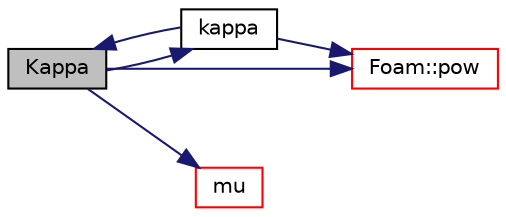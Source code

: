 digraph "Kappa"
{
  bgcolor="transparent";
  edge [fontname="Helvetica",fontsize="10",labelfontname="Helvetica",labelfontsize="10"];
  node [fontname="Helvetica",fontsize="10",shape=record];
  rankdir="LR";
  Node341 [label="Kappa",height=0.2,width=0.4,color="black", fillcolor="grey75", style="filled", fontcolor="black"];
  Node341 -> Node342 [color="midnightblue",fontsize="10",style="solid",fontname="Helvetica"];
  Node342 [label="kappa",height=0.2,width=0.4,color="black",URL="$a31557.html#a5466ad2fbb533099dd54880c87ad1928",tooltip="Thermal conductivity [W/mK]. "];
  Node342 -> Node341 [color="midnightblue",fontsize="10",style="solid",fontname="Helvetica"];
  Node342 -> Node343 [color="midnightblue",fontsize="10",style="solid",fontname="Helvetica"];
  Node343 [label="Foam::pow",height=0.2,width=0.4,color="red",URL="$a21851.html#a7500c8e9d27a442adc75e287de074c7c"];
  Node341 -> Node347 [color="midnightblue",fontsize="10",style="solid",fontname="Helvetica"];
  Node347 [label="mu",height=0.2,width=0.4,color="red",URL="$a31557.html#a156c9bed463e921bb2ef8c7cbfb7fdc9",tooltip="Dynamic viscosity [kg/ms]. "];
  Node341 -> Node343 [color="midnightblue",fontsize="10",style="solid",fontname="Helvetica"];
}
